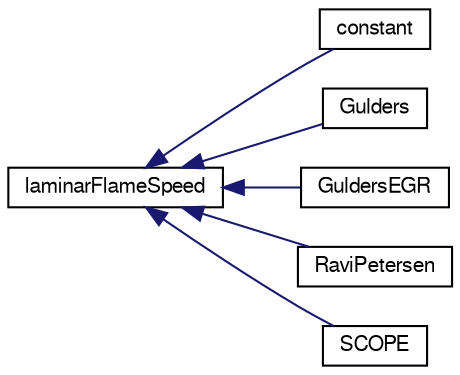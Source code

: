 digraph "Graphical Class Hierarchy"
{
  bgcolor="transparent";
  edge [fontname="FreeSans",fontsize="10",labelfontname="FreeSans",labelfontsize="10"];
  node [fontname="FreeSans",fontsize="10",shape=record];
  rankdir="LR";
  Node1 [label="laminarFlameSpeed",height=0.2,width=0.4,color="black",URL="$a01230.html",tooltip="Abstract class for laminar flame speed. "];
  Node1 -> Node2 [dir="back",color="midnightblue",fontsize="10",style="solid",fontname="FreeSans"];
  Node2 [label="constant",height=0.2,width=0.4,color="black",URL="$a00345.html",tooltip="Constant laminar flame speed model. "];
  Node1 -> Node3 [dir="back",color="midnightblue",fontsize="10",style="solid",fontname="FreeSans"];
  Node3 [label="Gulders",height=0.2,width=0.4,color="black",URL="$a00935.html",tooltip="Laminar flame speed obtained from Gulder&#39;s correlation. "];
  Node1 -> Node4 [dir="back",color="midnightblue",fontsize="10",style="solid",fontname="FreeSans"];
  Node4 [label="GuldersEGR",height=0.2,width=0.4,color="black",URL="$a00936.html",tooltip="Laminar flame speed obtained from Gulder&#39;s correlation with EGR modelling. "];
  Node1 -> Node5 [dir="back",color="midnightblue",fontsize="10",style="solid",fontname="FreeSans"];
  Node5 [label="RaviPetersen",height=0.2,width=0.4,color="black",URL="$a02011.html",tooltip="Laminar flame speed obtained from Ravi and Petersen&#39;s correlation. "];
  Node1 -> Node6 [dir="back",color="midnightblue",fontsize="10",style="solid",fontname="FreeSans"];
  Node6 [label="SCOPE",height=0.2,width=0.4,color="black",URL="$a02183.html",tooltip="Laminar flame speed obtained from the SCOPE correlation. "];
}
